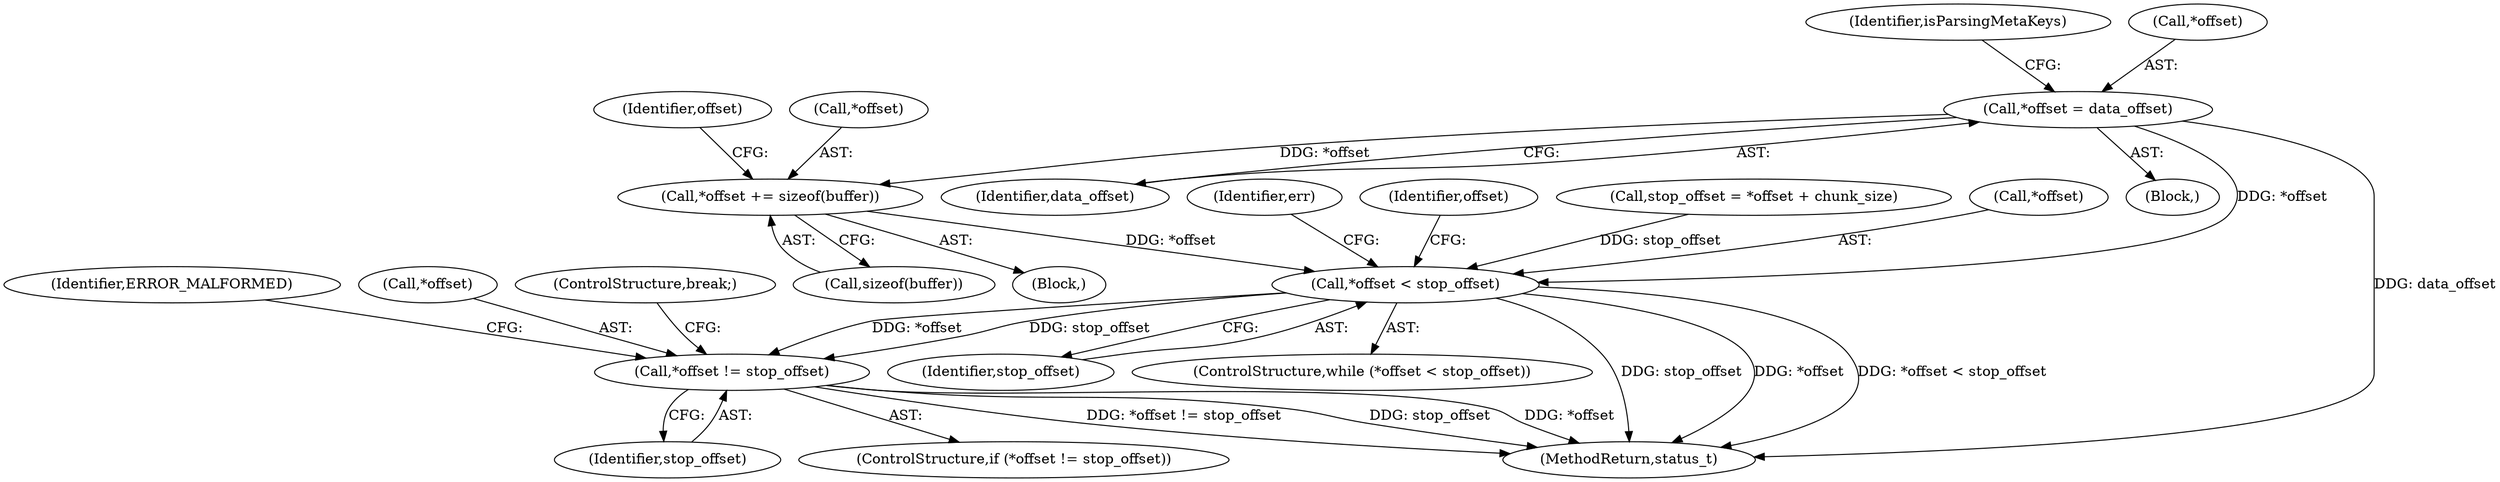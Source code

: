 digraph "0_Android_e7142a0703bc93f75e213e96ebc19000022afed9@API" {
"1002556" [label="(Call,*offset += sizeof(buffer))"];
"1002501" [label="(Call,*offset = data_offset)"];
"1002562" [label="(Call,*offset < stop_offset)"];
"1002583" [label="(Call,*offset != stop_offset)"];
"1002583" [label="(Call,*offset != stop_offset)"];
"1002514" [label="(Block,)"];
"1002565" [label="(Identifier,stop_offset)"];
"1002589" [label="(Identifier,ERROR_MALFORMED)"];
"1002569" [label="(Identifier,err)"];
"1002585" [label="(Identifier,offset)"];
"1002507" [label="(Identifier,isParsingMetaKeys)"];
"1002501" [label="(Call,*offset = data_offset)"];
"1002562" [label="(Call,*offset < stop_offset)"];
"1002586" [label="(Identifier,stop_offset)"];
"1002582" [label="(ControlStructure,if (*offset != stop_offset))"];
"1002564" [label="(Identifier,offset)"];
"1002495" [label="(Call,stop_offset = *offset + chunk_size)"];
"1002584" [label="(Call,*offset)"];
"1002561" [label="(ControlStructure,while (*offset < stop_offset))"];
"1002504" [label="(Identifier,data_offset)"];
"1002556" [label="(Call,*offset += sizeof(buffer))"];
"1002563" [label="(Call,*offset)"];
"1002502" [label="(Call,*offset)"];
"1002559" [label="(Call,sizeof(buffer))"];
"1003275" [label="(MethodReturn,status_t)"];
"1002493" [label="(Block,)"];
"1002590" [label="(ControlStructure,break;)"];
"1002557" [label="(Call,*offset)"];
"1002556" -> "1002514"  [label="AST: "];
"1002556" -> "1002559"  [label="CFG: "];
"1002557" -> "1002556"  [label="AST: "];
"1002559" -> "1002556"  [label="AST: "];
"1002564" -> "1002556"  [label="CFG: "];
"1002501" -> "1002556"  [label="DDG: *offset"];
"1002556" -> "1002562"  [label="DDG: *offset"];
"1002501" -> "1002493"  [label="AST: "];
"1002501" -> "1002504"  [label="CFG: "];
"1002502" -> "1002501"  [label="AST: "];
"1002504" -> "1002501"  [label="AST: "];
"1002507" -> "1002501"  [label="CFG: "];
"1002501" -> "1003275"  [label="DDG: data_offset"];
"1002501" -> "1002562"  [label="DDG: *offset"];
"1002562" -> "1002561"  [label="AST: "];
"1002562" -> "1002565"  [label="CFG: "];
"1002563" -> "1002562"  [label="AST: "];
"1002565" -> "1002562"  [label="AST: "];
"1002569" -> "1002562"  [label="CFG: "];
"1002585" -> "1002562"  [label="CFG: "];
"1002562" -> "1003275"  [label="DDG: stop_offset"];
"1002562" -> "1003275"  [label="DDG: *offset"];
"1002562" -> "1003275"  [label="DDG: *offset < stop_offset"];
"1002495" -> "1002562"  [label="DDG: stop_offset"];
"1002562" -> "1002583"  [label="DDG: *offset"];
"1002562" -> "1002583"  [label="DDG: stop_offset"];
"1002583" -> "1002582"  [label="AST: "];
"1002583" -> "1002586"  [label="CFG: "];
"1002584" -> "1002583"  [label="AST: "];
"1002586" -> "1002583"  [label="AST: "];
"1002589" -> "1002583"  [label="CFG: "];
"1002590" -> "1002583"  [label="CFG: "];
"1002583" -> "1003275"  [label="DDG: stop_offset"];
"1002583" -> "1003275"  [label="DDG: *offset"];
"1002583" -> "1003275"  [label="DDG: *offset != stop_offset"];
}
